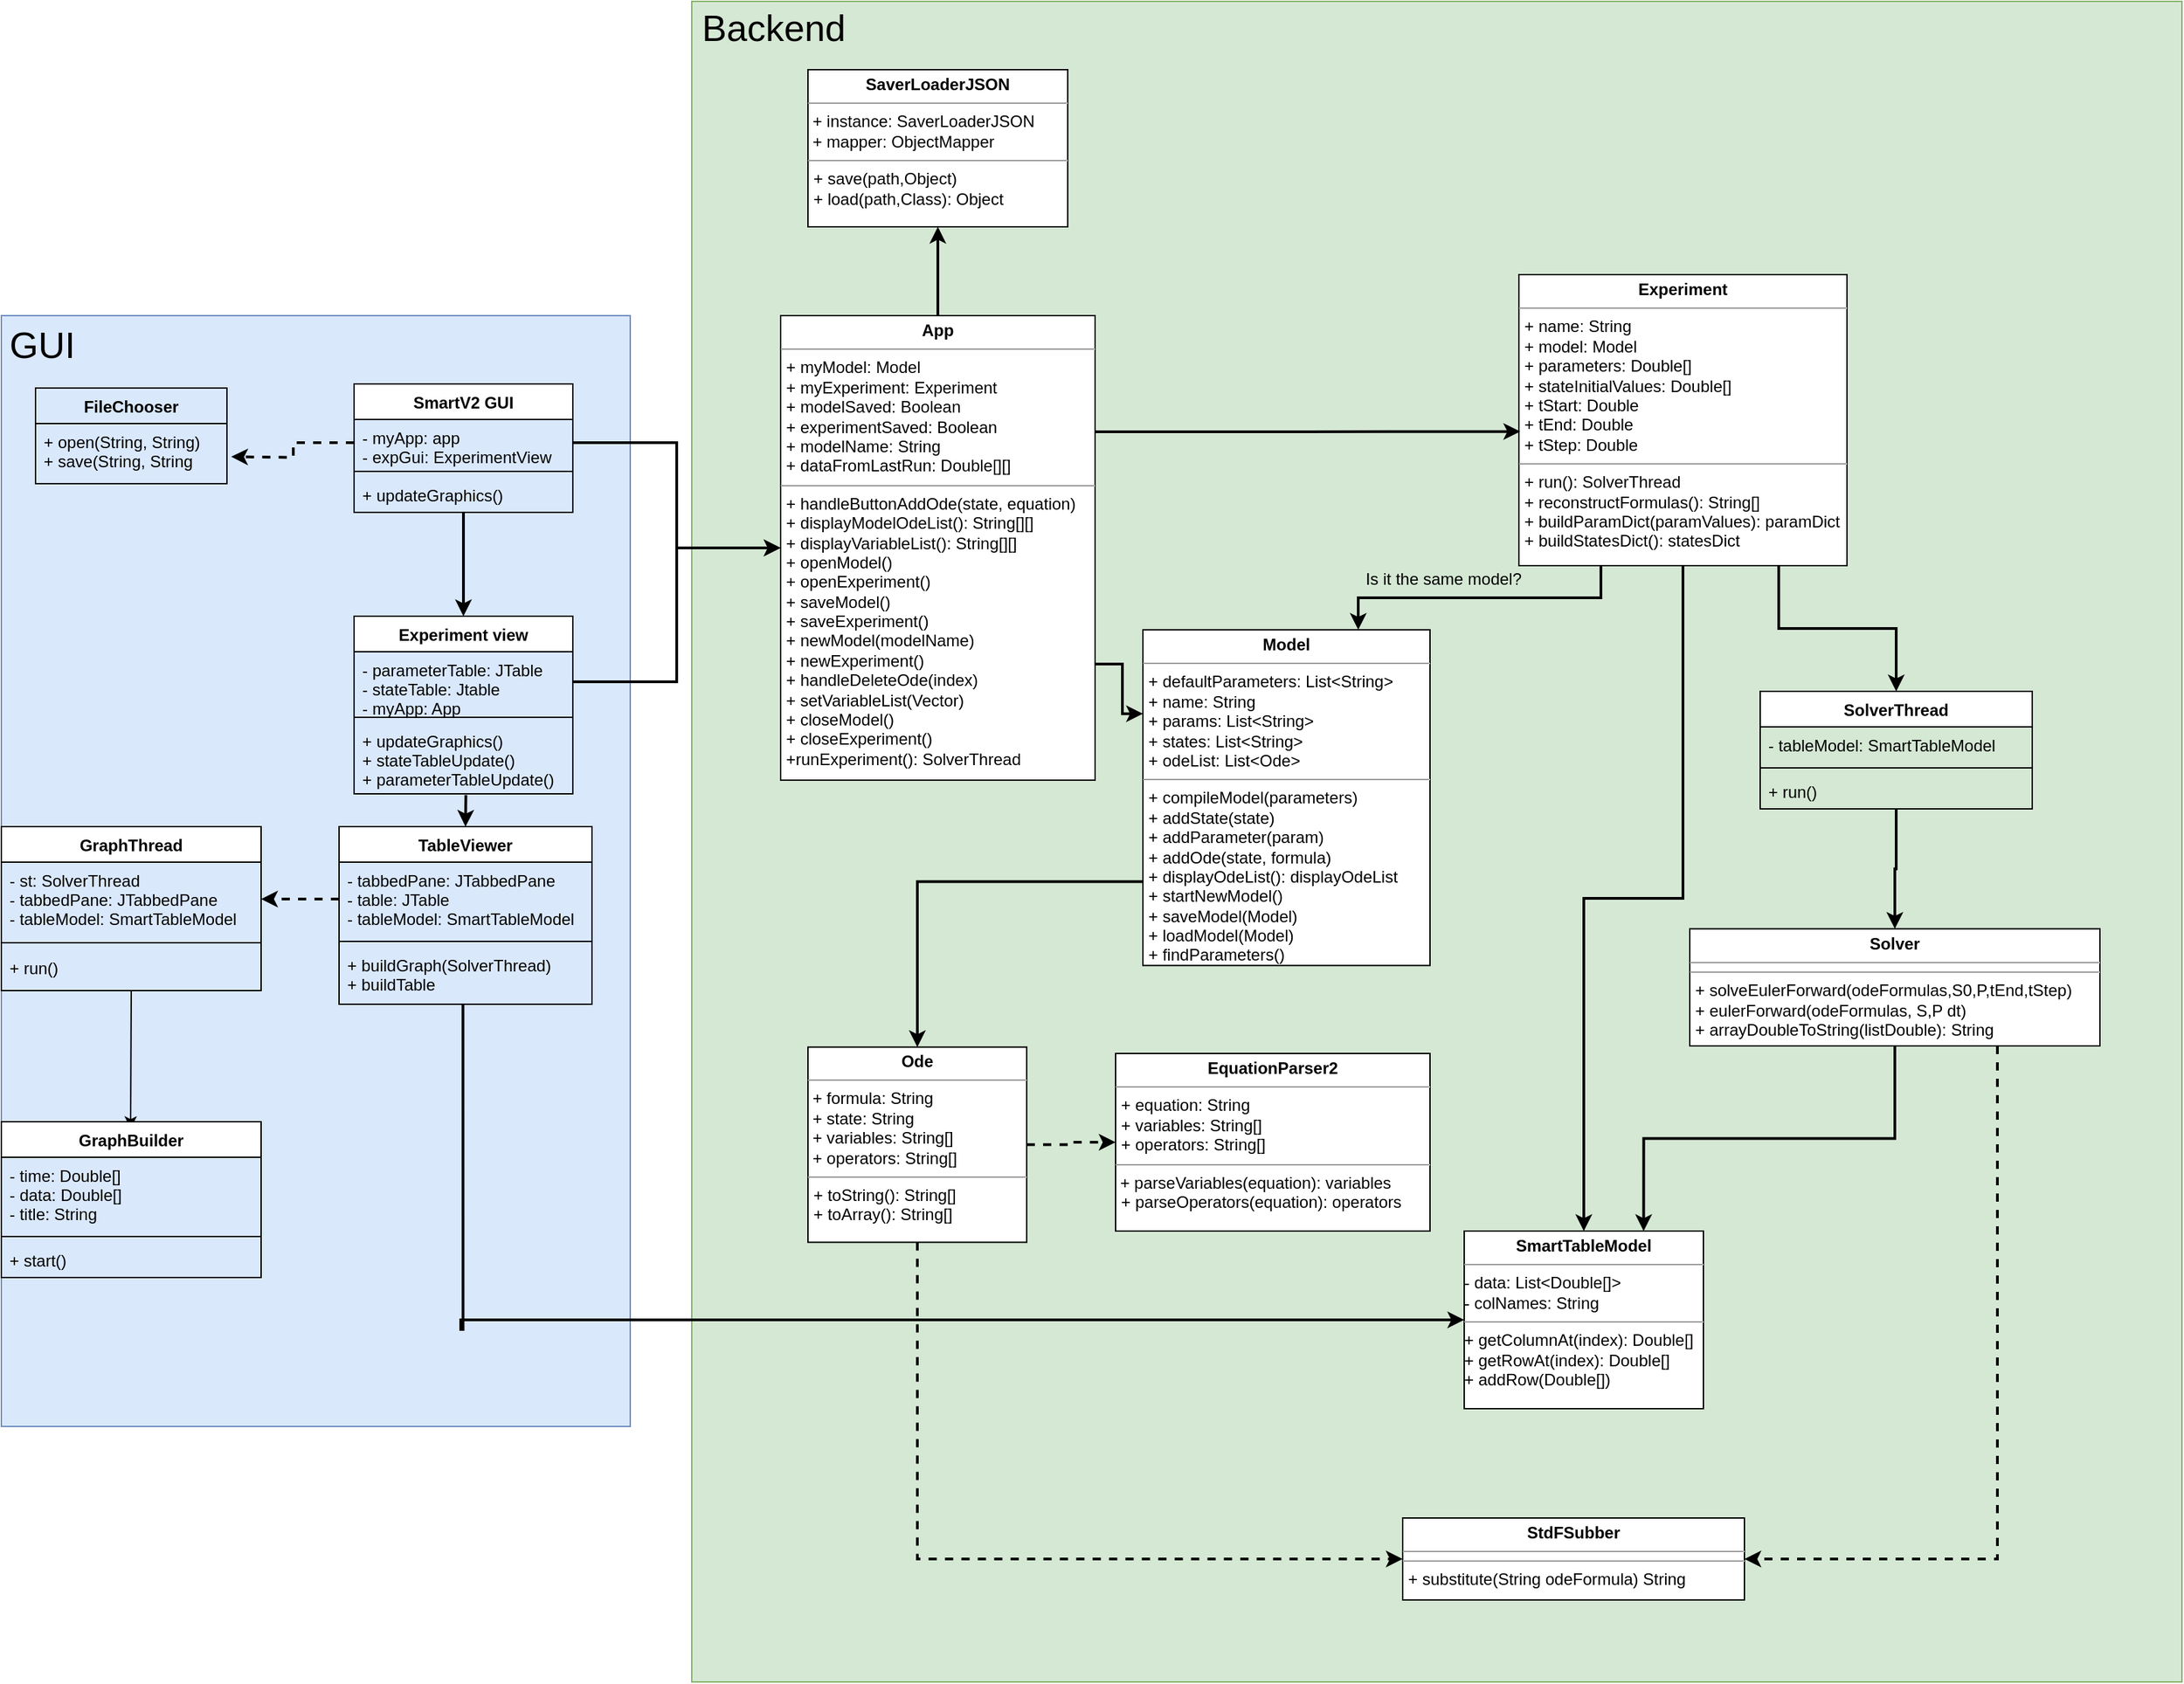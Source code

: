 <mxfile version="10.6.3" type="device"><diagram id="VolU66PEwVLs_OoZyucw" name="Page-1"><mxGraphModel dx="2490" dy="3133" grid="1" gridSize="10" guides="1" tooltips="1" connect="1" arrows="1" fold="1" page="1" pageScale="1" pageWidth="850" pageHeight="1100" math="0" shadow="0"><root><mxCell id="0"/><mxCell id="1" parent="0"/><mxCell id="2aXPd8wQ7irIX16HUd5w-62" value="" style="group" parent="1" vertex="1" connectable="0"><mxGeometry x="480" y="-1500" width="1090" height="1210" as="geometry"/></mxCell><mxCell id="2aXPd8wQ7irIX16HUd5w-60" value="" style="rounded=0;whiteSpace=wrap;html=1;fillColor=#d5e8d4;strokeColor=#82b366;" parent="2aXPd8wQ7irIX16HUd5w-62" vertex="1"><mxGeometry y="-20" width="1090" height="1230" as="geometry"/></mxCell><mxCell id="ZPduI8zJP6J9p0h9z7eY-3" value="&lt;p style=&quot;margin: 0px ; margin-top: 4px ; text-align: center&quot;&gt;&lt;b&gt;Ode&lt;/b&gt;&lt;/p&gt;&lt;hr size=&quot;1&quot;&gt;&lt;div&gt;&amp;nbsp;+ formula: String&lt;br&gt;&lt;/div&gt;&lt;div&gt;&amp;nbsp;+ state: String&lt;br&gt;&lt;/div&gt;&lt;div&gt;&amp;nbsp;+ variables: String[]&lt;br&gt;&lt;/div&gt;&lt;div&gt;&amp;nbsp;+ operators: String[]&lt;br&gt;&lt;/div&gt;&lt;hr size=&quot;1&quot;&gt;&lt;p style=&quot;margin: 0px ; margin-left: 4px&quot;&gt;+ toString(): String[]&lt;br&gt;&lt;/p&gt;&lt;p style=&quot;margin: 0px ; margin-left: 4px&quot;&gt;+ toArray(): String[]&lt;br&gt;&lt;/p&gt;" style="verticalAlign=top;align=left;overflow=fill;fontSize=12;fontFamily=Helvetica;html=1;" parent="2aXPd8wQ7irIX16HUd5w-62" vertex="1"><mxGeometry x="85" y="745.357" width="160" height="142.857" as="geometry"/></mxCell><mxCell id="RmrSfkl-VJrbGxtdcjwV-51" value="SolverThread" style="swimlane;fontStyle=1;align=center;verticalAlign=top;childLayout=stackLayout;horizontal=1;startSize=26;horizontalStack=0;resizeParent=1;resizeParentMax=0;resizeLast=0;collapsible=1;marginBottom=0;" vertex="1" parent="2aXPd8wQ7irIX16HUd5w-62"><mxGeometry x="781.5" y="485" width="199" height="86" as="geometry"/></mxCell><mxCell id="RmrSfkl-VJrbGxtdcjwV-52" value="- tableModel: SmartTableModel" style="text;strokeColor=none;fillColor=none;align=left;verticalAlign=top;spacingLeft=4;spacingRight=4;overflow=hidden;rotatable=0;points=[[0,0.5],[1,0.5]];portConstraint=eastwest;" vertex="1" parent="RmrSfkl-VJrbGxtdcjwV-51"><mxGeometry y="26" width="199" height="26" as="geometry"/></mxCell><mxCell id="RmrSfkl-VJrbGxtdcjwV-53" value="" style="line;strokeWidth=1;fillColor=none;align=left;verticalAlign=middle;spacingTop=-1;spacingLeft=3;spacingRight=3;rotatable=0;labelPosition=right;points=[];portConstraint=eastwest;" vertex="1" parent="RmrSfkl-VJrbGxtdcjwV-51"><mxGeometry y="52" width="199" height="8" as="geometry"/></mxCell><mxCell id="RmrSfkl-VJrbGxtdcjwV-54" value="+ run()" style="text;strokeColor=none;fillColor=none;align=left;verticalAlign=top;spacingLeft=4;spacingRight=4;overflow=hidden;rotatable=0;points=[[0,0.5],[1,0.5]];portConstraint=eastwest;" vertex="1" parent="RmrSfkl-VJrbGxtdcjwV-51"><mxGeometry y="60" width="199" height="26" as="geometry"/></mxCell><mxCell id="2aXPd8wQ7irIX16HUd5w-10" value="" style="group" parent="1" vertex="1" connectable="0"><mxGeometry x="-25" y="-1290" width="490" height="813" as="geometry"/></mxCell><mxCell id="2aXPd8wQ7irIX16HUd5w-1" value="&lt;div align=&quot;left&quot;&gt;&lt;br&gt;&lt;/div&gt;" style="rounded=0;whiteSpace=wrap;html=1;fillColor=#dae8fc;strokeColor=#6c8ebf;" parent="2aXPd8wQ7irIX16HUd5w-10" vertex="1"><mxGeometry width="460" height="813" as="geometry"/></mxCell><mxCell id="2aXPd8wQ7irIX16HUd5w-2" value="GUI" style="text;html=1;strokeColor=none;fillColor=none;align=center;verticalAlign=middle;whiteSpace=wrap;rounded=0;fontSize=27;" parent="2aXPd8wQ7irIX16HUd5w-10" vertex="1"><mxGeometry x="10" y="12" width="40" height="20" as="geometry"/></mxCell><mxCell id="RmrSfkl-VJrbGxtdcjwV-6" style="edgeStyle=orthogonalEdgeStyle;rounded=0;orthogonalLoop=1;jettySize=auto;html=1;exitX=0.5;exitY=1;exitDx=0;exitDy=0;entryX=0.5;entryY=0;entryDx=0;entryDy=0;" edge="1" parent="2aXPd8wQ7irIX16HUd5w-10" source="RmrSfkl-VJrbGxtdcjwV-2"><mxGeometry relative="1" as="geometry"><mxPoint x="94.529" y="595.059" as="targetPoint"/></mxGeometry></mxCell><mxCell id="RmrSfkl-VJrbGxtdcjwV-2" value="GraphThread" style="swimlane;fontStyle=1;align=center;verticalAlign=top;childLayout=stackLayout;horizontal=1;startSize=26;horizontalStack=0;resizeParent=1;resizeParentMax=0;resizeLast=0;collapsible=1;marginBottom=0;" vertex="1" parent="2aXPd8wQ7irIX16HUd5w-10"><mxGeometry y="374" width="190" height="120" as="geometry"><mxRectangle x="24" y="625" width="110" height="26" as="alternateBounds"/></mxGeometry></mxCell><mxCell id="RmrSfkl-VJrbGxtdcjwV-3" value="- st: SolverThread&#xA;- tabbedPane: JTabbedPane&#xA;- tableModel: SmartTableModel&#xA;" style="text;strokeColor=none;fillColor=none;align=left;verticalAlign=top;spacingLeft=4;spacingRight=4;overflow=hidden;rotatable=0;points=[[0,0.5],[1,0.5]];portConstraint=eastwest;" vertex="1" parent="RmrSfkl-VJrbGxtdcjwV-2"><mxGeometry y="26" width="190" height="54" as="geometry"/></mxCell><mxCell id="RmrSfkl-VJrbGxtdcjwV-4" value="" style="line;strokeWidth=1;fillColor=none;align=left;verticalAlign=middle;spacingTop=-1;spacingLeft=3;spacingRight=3;rotatable=0;labelPosition=right;points=[];portConstraint=eastwest;" vertex="1" parent="RmrSfkl-VJrbGxtdcjwV-2"><mxGeometry y="80" width="190" height="10" as="geometry"/></mxCell><mxCell id="RmrSfkl-VJrbGxtdcjwV-5" value="+ run()" style="text;strokeColor=none;fillColor=none;align=left;verticalAlign=top;spacingLeft=4;spacingRight=4;overflow=hidden;rotatable=0;points=[[0,0.5],[1,0.5]];portConstraint=eastwest;" vertex="1" parent="RmrSfkl-VJrbGxtdcjwV-2"><mxGeometry y="90" width="190" height="30" as="geometry"/></mxCell><mxCell id="RmrSfkl-VJrbGxtdcjwV-7" value="GraphBuilder" style="swimlane;fontStyle=1;align=center;verticalAlign=top;childLayout=stackLayout;horizontal=1;startSize=26;horizontalStack=0;resizeParent=1;resizeParentMax=0;resizeLast=0;collapsible=1;marginBottom=0;" vertex="1" parent="2aXPd8wQ7irIX16HUd5w-10"><mxGeometry y="590" width="190" height="114" as="geometry"/></mxCell><mxCell id="RmrSfkl-VJrbGxtdcjwV-8" value="- time: Double[]&#xA;- data: Double[]&#xA;- title: String&#xA;" style="text;strokeColor=none;fillColor=none;align=left;verticalAlign=top;spacingLeft=4;spacingRight=4;overflow=hidden;rotatable=0;points=[[0,0.5],[1,0.5]];portConstraint=eastwest;" vertex="1" parent="RmrSfkl-VJrbGxtdcjwV-7"><mxGeometry y="26" width="190" height="54" as="geometry"/></mxCell><mxCell id="RmrSfkl-VJrbGxtdcjwV-9" value="" style="line;strokeWidth=1;fillColor=none;align=left;verticalAlign=middle;spacingTop=-1;spacingLeft=3;spacingRight=3;rotatable=0;labelPosition=right;points=[];portConstraint=eastwest;" vertex="1" parent="RmrSfkl-VJrbGxtdcjwV-7"><mxGeometry y="80" width="190" height="8" as="geometry"/></mxCell><mxCell id="RmrSfkl-VJrbGxtdcjwV-10" value="+ start()" style="text;strokeColor=none;fillColor=none;align=left;verticalAlign=top;spacingLeft=4;spacingRight=4;overflow=hidden;rotatable=0;points=[[0,0.5],[1,0.5]];portConstraint=eastwest;" vertex="1" parent="RmrSfkl-VJrbGxtdcjwV-7"><mxGeometry y="88" width="190" height="26" as="geometry"/></mxCell><mxCell id="RmrSfkl-VJrbGxtdcjwV-11" value="TableViewer" style="swimlane;fontStyle=1;align=center;verticalAlign=top;childLayout=stackLayout;horizontal=1;startSize=26;horizontalStack=0;resizeParent=1;resizeParentMax=0;resizeLast=0;collapsible=1;marginBottom=0;" vertex="1" parent="2aXPd8wQ7irIX16HUd5w-10"><mxGeometry x="247" y="374" width="185" height="130" as="geometry"/></mxCell><mxCell id="RmrSfkl-VJrbGxtdcjwV-12" value="- tabbedPane: JTabbedPane&#xA;- table: JTable&#xA;- tableModel: SmartTableModel&#xA;" style="text;strokeColor=none;fillColor=none;align=left;verticalAlign=top;spacingLeft=4;spacingRight=4;overflow=hidden;rotatable=0;points=[[0,0.5],[1,0.5]];portConstraint=eastwest;" vertex="1" parent="RmrSfkl-VJrbGxtdcjwV-11"><mxGeometry y="26" width="185" height="54" as="geometry"/></mxCell><mxCell id="RmrSfkl-VJrbGxtdcjwV-13" value="" style="line;strokeWidth=1;fillColor=none;align=left;verticalAlign=middle;spacingTop=-1;spacingLeft=3;spacingRight=3;rotatable=0;labelPosition=right;points=[];portConstraint=eastwest;" vertex="1" parent="RmrSfkl-VJrbGxtdcjwV-11"><mxGeometry y="80" width="185" height="8" as="geometry"/></mxCell><mxCell id="RmrSfkl-VJrbGxtdcjwV-14" value="+ buildGraph(SolverThread)&#xA;+ buildTable&#xA;" style="text;strokeColor=none;fillColor=none;align=left;verticalAlign=top;spacingLeft=4;spacingRight=4;overflow=hidden;rotatable=0;points=[[0,0.5],[1,0.5]];portConstraint=eastwest;" vertex="1" parent="RmrSfkl-VJrbGxtdcjwV-11"><mxGeometry y="88" width="185" height="42" as="geometry"/></mxCell><mxCell id="2aXPd8wQ7irIX16HUd5w-7" style="edgeStyle=orthogonalEdgeStyle;rounded=0;orthogonalLoop=1;jettySize=auto;html=1;exitX=0;exitY=0.5;exitDx=0;exitDy=0;dashed=1;strokeWidth=2;entryX=1;entryY=0.5;entryDx=0;entryDy=0;" parent="2aXPd8wQ7irIX16HUd5w-10" source="RmrSfkl-VJrbGxtdcjwV-12" target="RmrSfkl-VJrbGxtdcjwV-3" edge="1"><mxGeometry relative="1" as="geometry"><mxPoint x="245.118" y="449.176" as="sourcePoint"/></mxGeometry></mxCell><mxCell id="RmrSfkl-VJrbGxtdcjwV-35" style="edgeStyle=orthogonalEdgeStyle;rounded=0;orthogonalLoop=1;jettySize=auto;html=1;exitX=0.5;exitY=1;exitDx=0;exitDy=0;entryX=0.5;entryY=0;entryDx=0;entryDy=0;strokeWidth=2;" edge="1" parent="2aXPd8wQ7irIX16HUd5w-10" source="RmrSfkl-VJrbGxtdcjwV-23" target="RmrSfkl-VJrbGxtdcjwV-27"><mxGeometry relative="1" as="geometry"/></mxCell><mxCell id="RmrSfkl-VJrbGxtdcjwV-23" value="SmartV2 GUI" style="swimlane;fontStyle=1;align=center;verticalAlign=top;childLayout=stackLayout;horizontal=1;startSize=26;horizontalStack=0;resizeParent=1;resizeParentMax=0;resizeLast=0;collapsible=1;marginBottom=0;" vertex="1" parent="2aXPd8wQ7irIX16HUd5w-10"><mxGeometry x="258" y="50" width="160" height="94" as="geometry"/></mxCell><mxCell id="RmrSfkl-VJrbGxtdcjwV-24" value="- myApp: app&#xA;- expGui: ExperimentView&#xA;" style="text;strokeColor=none;fillColor=none;align=left;verticalAlign=top;spacingLeft=4;spacingRight=4;overflow=hidden;rotatable=0;points=[[0,0.5],[1,0.5]];portConstraint=eastwest;" vertex="1" parent="RmrSfkl-VJrbGxtdcjwV-23"><mxGeometry y="26" width="160" height="34" as="geometry"/></mxCell><mxCell id="RmrSfkl-VJrbGxtdcjwV-25" value="" style="line;strokeWidth=1;fillColor=none;align=left;verticalAlign=middle;spacingTop=-1;spacingLeft=3;spacingRight=3;rotatable=0;labelPosition=right;points=[];portConstraint=eastwest;" vertex="1" parent="RmrSfkl-VJrbGxtdcjwV-23"><mxGeometry y="60" width="160" height="8" as="geometry"/></mxCell><mxCell id="RmrSfkl-VJrbGxtdcjwV-26" value="+ updateGraphics()" style="text;strokeColor=none;fillColor=none;align=left;verticalAlign=top;spacingLeft=4;spacingRight=4;overflow=hidden;rotatable=0;points=[[0,0.5],[1,0.5]];portConstraint=eastwest;" vertex="1" parent="RmrSfkl-VJrbGxtdcjwV-23"><mxGeometry y="68" width="160" height="26" as="geometry"/></mxCell><mxCell id="RmrSfkl-VJrbGxtdcjwV-27" value="Experiment view" style="swimlane;fontStyle=1;align=center;verticalAlign=top;childLayout=stackLayout;horizontal=1;startSize=26;horizontalStack=0;resizeParent=1;resizeParentMax=0;resizeLast=0;collapsible=1;marginBottom=0;" vertex="1" parent="2aXPd8wQ7irIX16HUd5w-10"><mxGeometry x="258" y="220" width="160" height="130" as="geometry"/></mxCell><mxCell id="RmrSfkl-VJrbGxtdcjwV-28" value="- parameterTable: JTable&#xA;- stateTable: Jtable&#xA;- myApp: App&#xA;" style="text;strokeColor=none;fillColor=none;align=left;verticalAlign=top;spacingLeft=4;spacingRight=4;overflow=hidden;rotatable=0;points=[[0,0.5],[1,0.5]];portConstraint=eastwest;" vertex="1" parent="RmrSfkl-VJrbGxtdcjwV-27"><mxGeometry y="26" width="160" height="44" as="geometry"/></mxCell><mxCell id="RmrSfkl-VJrbGxtdcjwV-29" value="" style="line;strokeWidth=1;fillColor=none;align=left;verticalAlign=middle;spacingTop=-1;spacingLeft=3;spacingRight=3;rotatable=0;labelPosition=right;points=[];portConstraint=eastwest;" vertex="1" parent="RmrSfkl-VJrbGxtdcjwV-27"><mxGeometry y="70" width="160" height="8" as="geometry"/></mxCell><mxCell id="RmrSfkl-VJrbGxtdcjwV-30" value="+ updateGraphics()&#xA;+ stateTableUpdate()&#xA;+ parameterTableUpdate()&#xA;" style="text;strokeColor=none;fillColor=none;align=left;verticalAlign=top;spacingLeft=4;spacingRight=4;overflow=hidden;rotatable=0;points=[[0,0.5],[1,0.5]];portConstraint=eastwest;" vertex="1" parent="RmrSfkl-VJrbGxtdcjwV-27"><mxGeometry y="78" width="160" height="52" as="geometry"/></mxCell><mxCell id="2aXPd8wQ7irIX16HUd5w-39" style="edgeStyle=orthogonalEdgeStyle;rounded=0;orthogonalLoop=1;jettySize=auto;html=1;exitX=0;exitY=0.5;exitDx=0;exitDy=0;entryX=1.022;entryY=-0.066;entryDx=0;entryDy=0;dashed=1;strokeWidth=2;entryPerimeter=0;" parent="2aXPd8wQ7irIX16HUd5w-10" source="RmrSfkl-VJrbGxtdcjwV-24" edge="1"><mxGeometry relative="1" as="geometry"><mxPoint x="245.118" y="82.118" as="sourcePoint"/><mxPoint x="168.118" y="103.294" as="targetPoint"/></mxGeometry></mxCell><mxCell id="RmrSfkl-VJrbGxtdcjwV-36" style="edgeStyle=orthogonalEdgeStyle;rounded=0;orthogonalLoop=1;jettySize=auto;html=1;exitX=0.511;exitY=1.016;exitDx=0;exitDy=0;entryX=0.5;entryY=0;entryDx=0;entryDy=0;strokeWidth=2;exitPerimeter=0;" edge="1" parent="2aXPd8wQ7irIX16HUd5w-10" source="RmrSfkl-VJrbGxtdcjwV-30" target="RmrSfkl-VJrbGxtdcjwV-11"><mxGeometry relative="1" as="geometry"/></mxCell><mxCell id="RmrSfkl-VJrbGxtdcjwV-46" value="FileChooser" style="swimlane;fontStyle=1;childLayout=stackLayout;horizontal=1;startSize=26;fillColor=none;horizontalStack=0;resizeParent=1;resizeParentMax=0;resizeLast=0;collapsible=1;marginBottom=0;" vertex="1" parent="2aXPd8wQ7irIX16HUd5w-10"><mxGeometry x="25" y="53" width="140" height="70" as="geometry"/></mxCell><mxCell id="RmrSfkl-VJrbGxtdcjwV-47" value="+ open(String, String)&#xA;+ save(String, String&#xA;" style="text;strokeColor=none;fillColor=none;align=left;verticalAlign=top;spacingLeft=4;spacingRight=4;overflow=hidden;rotatable=0;points=[[0,0.5],[1,0.5]];portConstraint=eastwest;" vertex="1" parent="RmrSfkl-VJrbGxtdcjwV-46"><mxGeometry y="26" width="140" height="44" as="geometry"/></mxCell><mxCell id="2aXPd8wQ7irIX16HUd5w-19" style="edgeStyle=orthogonalEdgeStyle;rounded=0;orthogonalLoop=1;jettySize=auto;html=1;exitX=0.5;exitY=1;exitDx=0;exitDy=0;entryX=0.5;entryY=0;entryDx=0;entryDy=0;" parent="1" source="ZPduI8zJP6J9p0h9z7eY-4" edge="1"><mxGeometry relative="1" as="geometry"/></mxCell><mxCell id="2aXPd8wQ7irIX16HUd5w-21" style="edgeStyle=orthogonalEdgeStyle;rounded=0;orthogonalLoop=1;jettySize=auto;html=1;exitX=0.75;exitY=1;exitDx=0;exitDy=0;entryX=0.5;entryY=0;entryDx=0;entryDy=0;" parent="1" source="ZPduI8zJP6J9p0h9z7eY-4" edge="1"><mxGeometry relative="1" as="geometry"/></mxCell><mxCell id="2aXPd8wQ7irIX16HUd5w-40" style="edgeStyle=orthogonalEdgeStyle;rounded=0;orthogonalLoop=1;jettySize=auto;html=1;exitX=0.5;exitY=0;exitDx=0;exitDy=0;entryX=0.5;entryY=1;entryDx=0;entryDy=0;strokeWidth=2;" parent="1" source="ZPduI8zJP6J9p0h9z7eY-4" target="ZPduI8zJP6J9p0h9z7eY-1" edge="1"><mxGeometry relative="1" as="geometry"/></mxCell><mxCell id="2aXPd8wQ7irIX16HUd5w-14" style="edgeStyle=orthogonalEdgeStyle;rounded=0;orthogonalLoop=1;jettySize=auto;html=1;exitX=1;exitY=0.5;exitDx=0;exitDy=0;strokeWidth=2;" parent="1" source="RmrSfkl-VJrbGxtdcjwV-24" target="ZPduI8zJP6J9p0h9z7eY-4" edge="1"><mxGeometry relative="1" as="geometry"><mxPoint x="400.118" y="-1207.882" as="sourcePoint"/></mxGeometry></mxCell><mxCell id="2aXPd8wQ7irIX16HUd5w-15" style="edgeStyle=orthogonalEdgeStyle;rounded=0;orthogonalLoop=1;jettySize=auto;html=1;exitX=1;exitY=0.5;exitDx=0;exitDy=0;entryX=0;entryY=0.5;entryDx=0;entryDy=0;strokeWidth=2;" parent="1" source="RmrSfkl-VJrbGxtdcjwV-28" target="ZPduI8zJP6J9p0h9z7eY-4" edge="1"><mxGeometry relative="1" as="geometry"><mxPoint x="400.118" y="-1032.588" as="sourcePoint"/></mxGeometry></mxCell><mxCell id="2aXPd8wQ7irIX16HUd5w-51" style="edgeStyle=orthogonalEdgeStyle;rounded=0;orthogonalLoop=1;jettySize=auto;html=1;exitX=0.49;exitY=0.99;exitDx=0;exitDy=0;entryX=0;entryY=0.5;entryDx=0;entryDy=0;strokeWidth=2;exitPerimeter=0;" parent="1" source="RmrSfkl-VJrbGxtdcjwV-14" target="2aXPd8wQ7irIX16HUd5w-23" edge="1"><mxGeometry relative="1" as="geometry"><Array as="points"><mxPoint x="311" y="-548"/></Array><mxPoint x="300.118" y="-765.529" as="sourcePoint"/></mxGeometry></mxCell><mxCell id="2aXPd8wQ7irIX16HUd5w-57" style="edgeStyle=orthogonalEdgeStyle;rounded=0;orthogonalLoop=1;jettySize=auto;html=1;exitX=0.5;exitY=1;exitDx=0;exitDy=0;entryX=0;entryY=0.5;entryDx=0;entryDy=0;strokeWidth=2;dashed=1;" parent="1" source="ZPduI8zJP6J9p0h9z7eY-3" target="2aXPd8wQ7irIX16HUd5w-18" edge="1"><mxGeometry relative="1" as="geometry"/></mxCell><mxCell id="WSpj7hvJx2e-L3w9OKv6-1" value="&lt;p style=&quot;margin: 0px ; margin-top: 4px ; text-align: center&quot;&gt;&lt;b&gt;EquationParser2&lt;br&gt;&lt;/b&gt;&lt;/p&gt;&lt;hr size=&quot;1&quot;&gt;&lt;p style=&quot;margin: 0px ; margin-left: 4px&quot;&gt;+ equation: String&lt;/p&gt;&lt;p style=&quot;margin: 0px ; margin-left: 4px&quot;&gt;+ variables: String[]&lt;/p&gt;&lt;p style=&quot;margin: 0px ; margin-left: 4px&quot;&gt;+ operators: String[]&lt;br&gt;&lt;/p&gt;&lt;hr size=&quot;1&quot;&gt;&lt;div&gt;&amp;nbsp;+ parseVariables(equation): variables&lt;/div&gt;&lt;p style=&quot;margin: 0px ; margin-left: 4px&quot;&gt;+ parseOperators(equation): operators&lt;/p&gt;&lt;p style=&quot;margin: 0px ; margin-left: 4px&quot;&gt;&lt;br&gt;&lt;/p&gt;&lt;p style=&quot;margin: 0px ; margin-left: 4px&quot;&gt;&lt;br&gt;&lt;/p&gt;" style="verticalAlign=top;align=left;overflow=fill;fontSize=12;fontFamily=Helvetica;html=1;" parent="1" vertex="1"><mxGeometry x="790" y="-750" width="230" height="130" as="geometry"/></mxCell><mxCell id="2aXPd8wQ7irIX16HUd5w-27" value="" style="edgeStyle=orthogonalEdgeStyle;rounded=0;orthogonalLoop=1;jettySize=auto;html=1;dashed=1;" parent="1" target="WSpj7hvJx2e-L3w9OKv6-1" edge="1"><mxGeometry relative="1" as="geometry"/></mxCell><mxCell id="2aXPd8wQ7irIX16HUd5w-18" value="&lt;p style=&quot;margin: 0px ; margin-top: 4px ; text-align: center&quot;&gt;&lt;b&gt;StdFSubber&lt;br&gt;&lt;/b&gt;&lt;/p&gt;&lt;hr size=&quot;1&quot;&gt;&lt;hr size=&quot;1&quot;&gt;&lt;p style=&quot;margin: 0px ; margin-left: 4px&quot;&gt;+ substitute(String odeFormula) String&lt;br&gt;&lt;/p&gt;&lt;p style=&quot;margin: 0px ; margin-left: 4px&quot;&gt;&lt;br&gt;&lt;/p&gt;" style="verticalAlign=top;align=left;overflow=fill;fontSize=12;fontFamily=Helvetica;html=1;" parent="1" vertex="1"><mxGeometry x="1000" y="-410" width="250" height="60" as="geometry"/></mxCell><mxCell id="ZPduI8zJP6J9p0h9z7eY-1" value="&lt;p style=&quot;margin: 0px ; margin-top: 4px ; text-align: center&quot;&gt;&lt;b&gt;SaverLoaderJSON&lt;/b&gt;&lt;/p&gt;&lt;hr size=&quot;1&quot;&gt;&lt;div&gt;&amp;nbsp;+ instance: SaverLoaderJSON&lt;/div&gt;&lt;div&gt;&amp;nbsp;+ mapper: ObjectMapper&lt;br&gt;&lt;/div&gt;&lt;hr size=&quot;1&quot;&gt;&lt;p style=&quot;margin: 0px ; margin-left: 4px&quot;&gt;+ save(path,Object)&lt;br&gt;&lt;/p&gt;&lt;p style=&quot;margin: 0px ; margin-left: 4px&quot;&gt;+ load(path,Class): Object&lt;br&gt;&lt;/p&gt;" style="verticalAlign=top;align=left;overflow=fill;fontSize=12;fontFamily=Helvetica;html=1;" parent="1" vertex="1"><mxGeometry x="565" y="-1470" width="190" height="115" as="geometry"/></mxCell><mxCell id="2aXPd8wQ7irIX16HUd5w-26" value="" style="edgeStyle=orthogonalEdgeStyle;rounded=0;orthogonalLoop=1;jettySize=auto;html=1;" parent="1" edge="1"><mxGeometry relative="1" as="geometry"/></mxCell><mxCell id="2aXPd8wQ7irIX16HUd5w-49" style="edgeStyle=orthogonalEdgeStyle;rounded=0;orthogonalLoop=1;jettySize=auto;html=1;exitX=0;exitY=0.75;exitDx=0;exitDy=0;entryX=0.5;entryY=0;entryDx=0;entryDy=0;strokeWidth=2;" parent="1" source="WSpj7hvJx2e-L3w9OKv6-7" target="ZPduI8zJP6J9p0h9z7eY-3" edge="1"><mxGeometry relative="1" as="geometry"/></mxCell><mxCell id="WSpj7hvJx2e-L3w9OKv6-7" value="&lt;p style=&quot;margin: 0px ; margin-top: 4px ; text-align: center&quot;&gt;&lt;b&gt;Model&lt;/b&gt;&lt;/p&gt;&lt;hr size=&quot;1&quot;&gt;&lt;p style=&quot;margin: 0px ; margin-left: 4px&quot;&gt;+ defaultParameters: List&amp;lt;String&amp;gt;&lt;/p&gt;&lt;p style=&quot;margin: 0px ; margin-left: 4px&quot;&gt;+ name: String&lt;/p&gt;&lt;p style=&quot;margin: 0px ; margin-left: 4px&quot;&gt;+ params: List&amp;lt;String&amp;gt;&lt;/p&gt;&lt;p style=&quot;margin: 0px ; margin-left: 4px&quot;&gt;+ states: List&amp;lt;String&amp;gt;&lt;br&gt;&lt;/p&gt;&lt;p style=&quot;margin: 0px ; margin-left: 4px&quot;&gt;+ odeList: List&amp;lt;Ode&amp;gt;&lt;br&gt;&lt;/p&gt;&lt;hr size=&quot;1&quot;&gt;&lt;p style=&quot;margin: 0px ; margin-left: 4px&quot;&gt;+ compileModel(parameters)&lt;/p&gt;&lt;p style=&quot;margin: 0px ; margin-left: 4px&quot;&gt;+ addState(state)&lt;/p&gt;&lt;p style=&quot;margin: 0px ; margin-left: 4px&quot;&gt;+ addParameter(param)&lt;br&gt;&lt;/p&gt;&lt;p style=&quot;margin: 0px ; margin-left: 4px&quot;&gt;+ addOde(state, formula)&lt;br&gt;&lt;/p&gt;&lt;p style=&quot;margin: 0px ; margin-left: 4px&quot;&gt;+ displayOdeList(): displayOdeList&lt;br&gt;&lt;/p&gt;&lt;p style=&quot;margin: 0px ; margin-left: 4px&quot;&gt;+ startNewModel()&lt;br&gt;&lt;/p&gt;&lt;p style=&quot;margin: 0px ; margin-left: 4px&quot;&gt;+ saveModel(Model)&lt;/p&gt;&lt;p style=&quot;margin: 0px ; margin-left: 4px&quot;&gt;+ loadModel(Model)&lt;/p&gt;&lt;p style=&quot;margin: 0px ; margin-left: 4px&quot;&gt;+ findParameters()&lt;br&gt;&lt;/p&gt;" style="verticalAlign=top;align=left;overflow=fill;fontSize=12;fontFamily=Helvetica;html=1;" parent="1" vertex="1"><mxGeometry x="810" y="-1060.071" width="210" height="245.714" as="geometry"/></mxCell><mxCell id="2aXPd8wQ7irIX16HUd5w-50" style="edgeStyle=orthogonalEdgeStyle;rounded=0;orthogonalLoop=1;jettySize=auto;html=1;exitX=1;exitY=0.5;exitDx=0;exitDy=0;entryX=0;entryY=0.5;entryDx=0;entryDy=0;dashed=1;strokeWidth=2;" parent="1" source="ZPduI8zJP6J9p0h9z7eY-3" target="WSpj7hvJx2e-L3w9OKv6-1" edge="1"><mxGeometry relative="1" as="geometry"/></mxCell><mxCell id="2aXPd8wQ7irIX16HUd5w-22" style="edgeStyle=orthogonalEdgeStyle;rounded=0;orthogonalLoop=1;jettySize=auto;html=1;exitX=0;exitY=0.5;exitDx=0;exitDy=0;entryX=1;entryY=0.5;entryDx=0;entryDy=0;" parent="1" edge="1"><mxGeometry relative="1" as="geometry"/></mxCell><mxCell id="2aXPd8wQ7irIX16HUd5w-35" style="edgeStyle=orthogonalEdgeStyle;rounded=0;orthogonalLoop=1;jettySize=auto;html=1;exitX=0.25;exitY=1;exitDx=0;exitDy=0;entryX=0.5;entryY=0;entryDx=0;entryDy=0;" parent="1" edge="1"><mxGeometry relative="1" as="geometry"/></mxCell><mxCell id="2aXPd8wQ7irIX16HUd5w-36" style="edgeStyle=orthogonalEdgeStyle;rounded=0;orthogonalLoop=1;jettySize=auto;html=1;exitX=0.75;exitY=1;exitDx=0;exitDy=0;entryX=0.5;entryY=0;entryDx=0;entryDy=0;" parent="1" edge="1"><mxGeometry relative="1" as="geometry"/></mxCell><mxCell id="2aXPd8wQ7irIX16HUd5w-43" style="edgeStyle=orthogonalEdgeStyle;rounded=0;orthogonalLoop=1;jettySize=auto;html=1;exitX=0.792;exitY=0.999;exitDx=0;exitDy=0;entryX=0.5;entryY=0;entryDx=0;entryDy=0;exitPerimeter=0;strokeWidth=2;" parent="1" source="WSpj7hvJx2e-L3w9OKv6-20" target="RmrSfkl-VJrbGxtdcjwV-51" edge="1"><mxGeometry relative="1" as="geometry"><mxPoint x="1340.588" y="-1036.529" as="targetPoint"/></mxGeometry></mxCell><mxCell id="2aXPd8wQ7irIX16HUd5w-44" style="edgeStyle=orthogonalEdgeStyle;rounded=0;orthogonalLoop=1;jettySize=auto;html=1;entryX=0.5;entryY=0;entryDx=0;entryDy=0;strokeWidth=2;" parent="1" source="WSpj7hvJx2e-L3w9OKv6-20" target="2aXPd8wQ7irIX16HUd5w-23" edge="1"><mxGeometry relative="1" as="geometry"/></mxCell><mxCell id="WSpj7hvJx2e-L3w9OKv6-20" value="&lt;p style=&quot;margin: 0px ; margin-top: 4px ; text-align: center&quot;&gt;&lt;b&gt;Experiment&lt;/b&gt;&lt;/p&gt;&lt;hr size=&quot;1&quot;&gt;&lt;p style=&quot;margin: 0px ; margin-left: 4px&quot;&gt;+ name: String&lt;br&gt;&lt;/p&gt;&lt;p style=&quot;margin: 0px ; margin-left: 4px&quot;&gt;+ model: Model&lt;br&gt;&lt;/p&gt;&lt;p style=&quot;margin: 0px ; margin-left: 4px&quot;&gt;+ parameters: Double[]&lt;/p&gt;&lt;p style=&quot;margin: 0px ; margin-left: 4px&quot;&gt;+ stateInitialValues: Double[]&lt;/p&gt;&lt;p style=&quot;margin: 0px ; margin-left: 4px&quot;&gt;+ tStart: Double&lt;/p&gt;&lt;p style=&quot;margin: 0px ; margin-left: 4px&quot;&gt;+ tEnd: Double&lt;/p&gt;&lt;p style=&quot;margin: 0px ; margin-left: 4px&quot;&gt;+ tStep: Double&lt;/p&gt;&lt;hr size=&quot;1&quot;&gt;&lt;p style=&quot;margin: 0px ; margin-left: 4px&quot;&gt;+ run(): SolverThread&lt;br&gt;&lt;/p&gt;&lt;p style=&quot;margin: 0px ; margin-left: 4px&quot;&gt;+ reconstructFormulas(): String[]&lt;br&gt;&lt;/p&gt;&lt;p style=&quot;margin: 0px ; margin-left: 4px&quot;&gt;+ buildParamDict(paramValues): paramDict&lt;/p&gt;&lt;p style=&quot;margin: 0px ; margin-left: 4px&quot;&gt;+ buildStatesDict(): statesDict&lt;br&gt;&lt;/p&gt;&lt;p style=&quot;margin: 0px ; margin-left: 4px&quot;&gt;&lt;br&gt;&lt;/p&gt;" style="verticalAlign=top;align=left;overflow=fill;fontSize=12;fontFamily=Helvetica;html=1;" parent="1" vertex="1"><mxGeometry x="1085" y="-1320" width="240" height="213" as="geometry"/></mxCell><mxCell id="2aXPd8wQ7irIX16HUd5w-37" style="edgeStyle=orthogonalEdgeStyle;rounded=0;orthogonalLoop=1;jettySize=auto;html=1;exitX=0.5;exitY=1;exitDx=0;exitDy=0;entryX=1;entryY=0.5;entryDx=0;entryDy=0;" parent="1" edge="1"><mxGeometry relative="1" as="geometry"/></mxCell><mxCell id="2aXPd8wQ7irIX16HUd5w-41" style="edgeStyle=orthogonalEdgeStyle;rounded=0;orthogonalLoop=1;jettySize=auto;html=1;exitX=0.5;exitY=1;exitDx=0;exitDy=0;entryX=0.75;entryY=0;entryDx=0;entryDy=0;strokeWidth=2;" parent="1" source="UFyt42PWBdGbFKKvIOAs-1" target="2aXPd8wQ7irIX16HUd5w-23" edge="1"><mxGeometry relative="1" as="geometry"/></mxCell><mxCell id="2aXPd8wQ7irIX16HUd5w-56" style="edgeStyle=orthogonalEdgeStyle;rounded=0;orthogonalLoop=1;jettySize=auto;html=1;exitX=0.75;exitY=1;exitDx=0;exitDy=0;entryX=1;entryY=0.5;entryDx=0;entryDy=0;strokeWidth=2;dashed=1;" parent="1" source="UFyt42PWBdGbFKKvIOAs-1" target="2aXPd8wQ7irIX16HUd5w-18" edge="1"><mxGeometry relative="1" as="geometry"/></mxCell><mxCell id="UFyt42PWBdGbFKKvIOAs-1" value="&lt;p style=&quot;margin: 0px ; margin-top: 4px ; text-align: center&quot;&gt;&lt;b&gt;Solver&lt;/b&gt;&lt;/p&gt;&lt;hr size=&quot;1&quot;&gt;&lt;hr size=&quot;1&quot;&gt;&lt;p style=&quot;margin: 0px ; margin-left: 4px&quot;&gt;+ solveEulerForward(odeFormulas,S0,P,tEnd,tStep)&lt;/p&gt;&lt;p style=&quot;margin: 0px ; margin-left: 4px&quot;&gt;+ eulerForward(odeFormulas, S,P dt)&lt;/p&gt;&lt;p style=&quot;margin: 0px ; margin-left: 4px&quot;&gt;+ arrayDoubleToString(listDouble): String&lt;br&gt;&lt;/p&gt;&lt;p style=&quot;margin: 0px ; margin-left: 4px&quot;&gt;&lt;br&gt;&lt;/p&gt;" style="verticalAlign=top;align=left;overflow=fill;fontSize=12;fontFamily=Helvetica;html=1;" parent="1" vertex="1"><mxGeometry x="1210" y="-841.214" width="300" height="85.714" as="geometry"/></mxCell><mxCell id="2aXPd8wQ7irIX16HUd5w-23" value="&lt;p style=&quot;margin: 0px ; margin-top: 4px ; text-align: center&quot;&gt;&lt;b&gt;SmartTableModel&lt;br&gt;&lt;/b&gt;&lt;/p&gt;&lt;hr size=&quot;1&quot;&gt;&lt;div&gt;- data: List&amp;lt;Double[]&amp;gt;&lt;/div&gt;&lt;div&gt;- colNames: String&lt;br&gt;&lt;/div&gt;&lt;hr size=&quot;1&quot;&gt;&lt;div&gt;+ getColumnAt(index): Double[]&lt;br&gt;&lt;/div&gt;&lt;div&gt;+ getRowAt(index): Double[]&lt;/div&gt;&lt;div&gt;+ addRow(Double[])&lt;/div&gt;&lt;div&gt;&lt;br&gt;&lt;/div&gt;&lt;p style=&quot;margin: 0px ; margin-left: 4px&quot;&gt;&lt;br&gt;&lt;/p&gt;" style="verticalAlign=top;align=left;overflow=fill;fontSize=12;fontFamily=Helvetica;html=1;" parent="1" vertex="1"><mxGeometry x="1045" y="-620" width="175" height="130" as="geometry"/></mxCell><mxCell id="2aXPd8wQ7irIX16HUd5w-33" style="edgeStyle=orthogonalEdgeStyle;rounded=0;orthogonalLoop=1;jettySize=auto;html=1;exitX=0.5;exitY=1;exitDx=0;exitDy=0;" parent="1" edge="1"><mxGeometry relative="1" as="geometry"/></mxCell><mxCell id="2aXPd8wQ7irIX16HUd5w-45" style="edgeStyle=orthogonalEdgeStyle;rounded=0;orthogonalLoop=1;jettySize=auto;html=1;exitX=1;exitY=0.25;exitDx=0;exitDy=0;entryX=0.004;entryY=0.539;entryDx=0;entryDy=0;entryPerimeter=0;strokeWidth=2;" parent="1" source="ZPduI8zJP6J9p0h9z7eY-4" target="WSpj7hvJx2e-L3w9OKv6-20" edge="1"><mxGeometry relative="1" as="geometry"/></mxCell><mxCell id="2aXPd8wQ7irIX16HUd5w-46" style="edgeStyle=orthogonalEdgeStyle;rounded=0;orthogonalLoop=1;jettySize=auto;html=1;exitX=1;exitY=0.75;exitDx=0;exitDy=0;entryX=0;entryY=0.25;entryDx=0;entryDy=0;strokeWidth=2;" parent="1" source="ZPduI8zJP6J9p0h9z7eY-4" target="WSpj7hvJx2e-L3w9OKv6-7" edge="1"><mxGeometry relative="1" as="geometry"/></mxCell><mxCell id="ZPduI8zJP6J9p0h9z7eY-4" value="&lt;p style=&quot;margin: 0px ; margin-top: 4px ; text-align: center&quot;&gt;&lt;b&gt;App&lt;/b&gt;&lt;br&gt;&lt;/p&gt;&lt;hr size=&quot;1&quot;&gt;&lt;p style=&quot;margin: 0px ; margin-left: 4px&quot;&gt;+ myModel: Model&lt;br&gt;&lt;/p&gt;&lt;p style=&quot;margin: 0px ; margin-left: 4px&quot;&gt;+ myExperiment: Experiment&lt;/p&gt;&lt;p style=&quot;margin: 0px ; margin-left: 4px&quot;&gt;+ modelSaved: Boolean&lt;/p&gt;&lt;p style=&quot;margin: 0px ; margin-left: 4px&quot;&gt;+ experimentSaved: Boolean&lt;/p&gt;&lt;p style=&quot;margin: 0px ; margin-left: 4px&quot;&gt;+ modelName: String&lt;/p&gt;&lt;p style=&quot;margin: 0px ; margin-left: 4px&quot;&gt;+ dataFromLastRun: Double[][]&lt;/p&gt;&lt;hr size=&quot;1&quot;&gt;&lt;p style=&quot;margin: 0px ; margin-left: 4px&quot;&gt;+ handleButtonAddOde(state, equation)&lt;/p&gt;&lt;p style=&quot;margin: 0px ; margin-left: 4px&quot;&gt;+ displayModelOdeList(): String[][]&lt;br&gt;&lt;/p&gt;&lt;p style=&quot;margin: 0px ; margin-left: 4px&quot;&gt;+ displayVariableList(): String[][]&lt;/p&gt;&lt;p style=&quot;margin: 0px ; margin-left: 4px&quot;&gt;+ openModel()&lt;br&gt;&lt;/p&gt;&lt;p style=&quot;margin: 0px ; margin-left: 4px&quot;&gt;+ openExperiment()&lt;/p&gt;&lt;p style=&quot;margin: 0px ; margin-left: 4px&quot;&gt;+ saveModel()&lt;/p&gt;&lt;p style=&quot;margin: 0px ; margin-left: 4px&quot;&gt;+ saveExperiment()&lt;/p&gt;&lt;p style=&quot;margin: 0px ; margin-left: 4px&quot;&gt;+ newModel(modelName)&lt;/p&gt;&lt;p style=&quot;margin: 0px ; margin-left: 4px&quot;&gt;+ newExperiment()&lt;/p&gt;&lt;p style=&quot;margin: 0px ; margin-left: 4px&quot;&gt;+ handleDeleteOde(index)&lt;/p&gt;&lt;p style=&quot;margin: 0px ; margin-left: 4px&quot;&gt;+ setVariableList(Vector)&lt;/p&gt;&lt;p style=&quot;margin: 0px ; margin-left: 4px&quot;&gt;+ closeModel()&lt;/p&gt;&lt;p style=&quot;margin: 0px ; margin-left: 4px&quot;&gt;+ closeExperiment()&lt;/p&gt;&lt;p style=&quot;margin: 0px ; margin-left: 4px&quot;&gt;+runExperiment(): SolverThread&lt;br&gt;&lt;/p&gt;&lt;p style=&quot;margin: 0px ; margin-left: 4px&quot;&gt;&lt;br&gt;&lt;/p&gt;" style="verticalAlign=top;align=left;overflow=fill;fontSize=12;fontFamily=Helvetica;html=1;" parent="1" vertex="1"><mxGeometry x="545" y="-1290" width="230" height="340" as="geometry"/></mxCell><mxCell id="2aXPd8wQ7irIX16HUd5w-55" value="" style="group" parent="1" vertex="1" connectable="0"><mxGeometry x="960" y="-1107.5" width="140" height="20" as="geometry"/></mxCell><mxCell id="2aXPd8wQ7irIX16HUd5w-48" style="edgeStyle=orthogonalEdgeStyle;rounded=0;orthogonalLoop=1;jettySize=auto;html=1;exitX=0.25;exitY=1;exitDx=0;exitDy=0;entryX=0.75;entryY=0;entryDx=0;entryDy=0;strokeWidth=2;" parent="2aXPd8wQ7irIX16HUd5w-55" source="WSpj7hvJx2e-L3w9OKv6-20" target="WSpj7hvJx2e-L3w9OKv6-7" edge="1"><mxGeometry relative="1" as="geometry"/></mxCell><mxCell id="2aXPd8wQ7irIX16HUd5w-54" value="Is it the same model?" style="text;html=1;strokeColor=none;fillColor=none;align=center;verticalAlign=middle;whiteSpace=wrap;rounded=0;" parent="2aXPd8wQ7irIX16HUd5w-55" vertex="1"><mxGeometry width="140" height="20" as="geometry"/></mxCell><mxCell id="2aXPd8wQ7irIX16HUd5w-61" value="Backend" style="text;html=1;strokeColor=none;fillColor=none;align=center;verticalAlign=middle;whiteSpace=wrap;rounded=0;fontSize=27;" parent="1" vertex="1"><mxGeometry x="480" y="-1510" width="120" height="20" as="geometry"/></mxCell><mxCell id="RmrSfkl-VJrbGxtdcjwV-55" style="edgeStyle=orthogonalEdgeStyle;rounded=0;orthogonalLoop=1;jettySize=auto;html=1;exitX=0.5;exitY=1;exitDx=0;exitDy=0;entryX=0.5;entryY=0;entryDx=0;entryDy=0;strokeWidth=2;" edge="1" parent="1" source="RmrSfkl-VJrbGxtdcjwV-51" target="UFyt42PWBdGbFKKvIOAs-1"><mxGeometry relative="1" as="geometry"/></mxCell></root></mxGraphModel></diagram></mxfile>